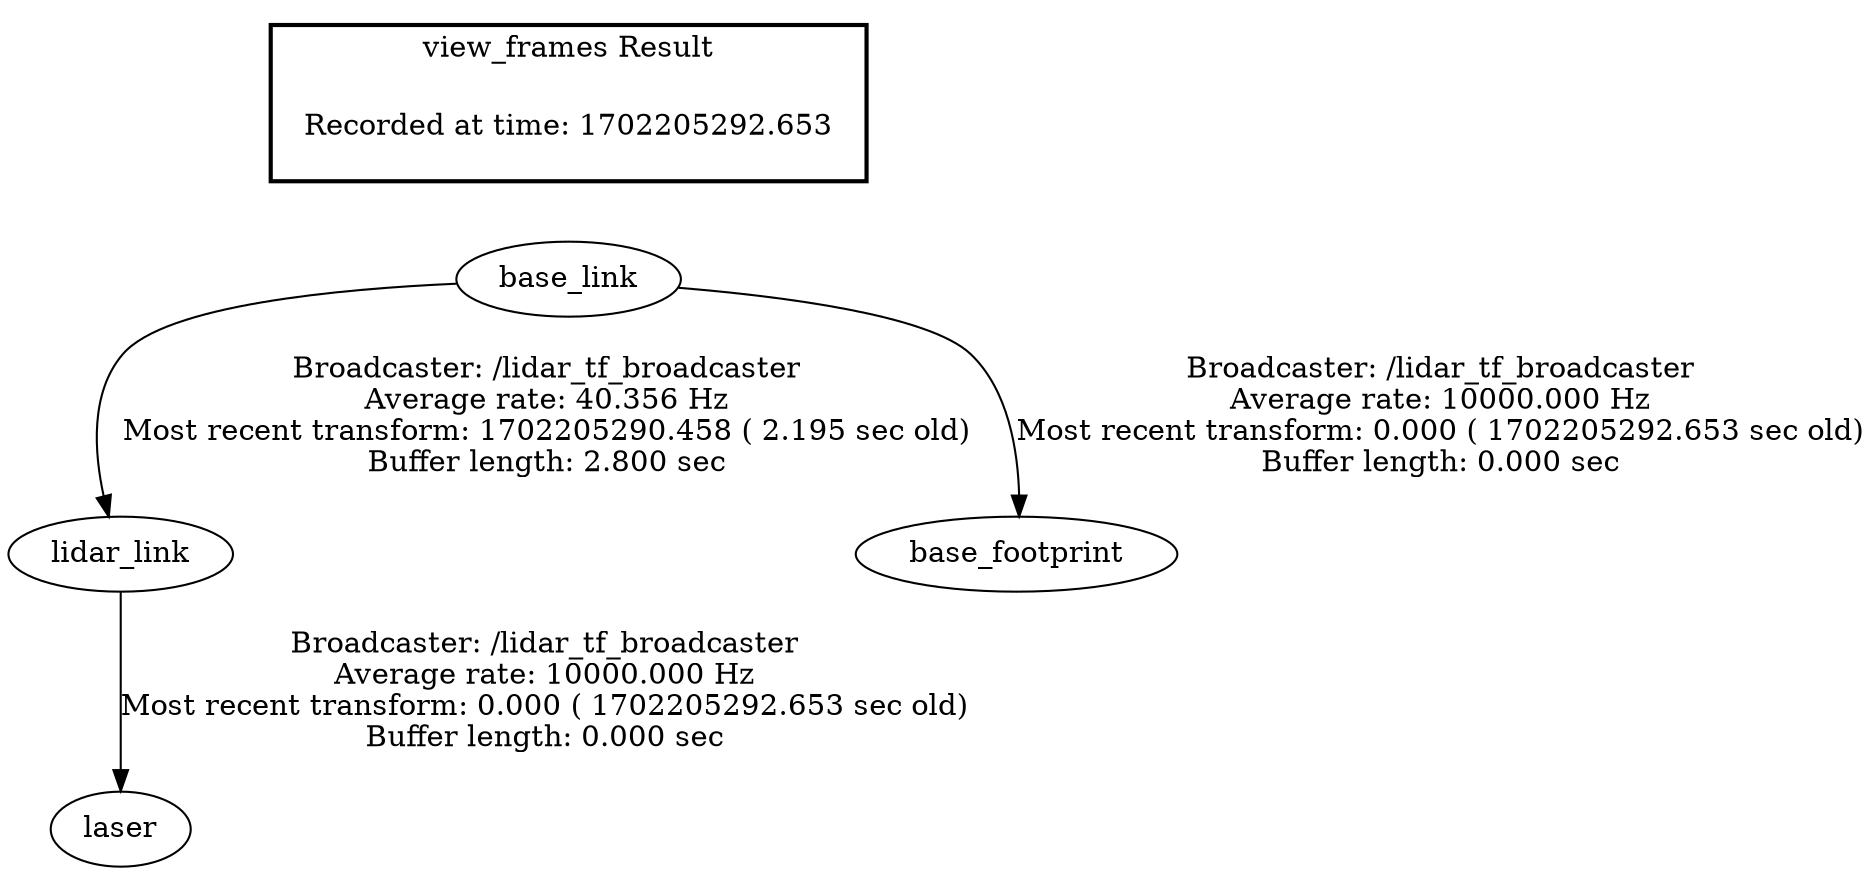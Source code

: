 digraph G {
"base_link" -> "lidar_link"[label="Broadcaster: /lidar_tf_broadcaster\nAverage rate: 40.356 Hz\nMost recent transform: 1702205290.458 ( 2.195 sec old)\nBuffer length: 2.800 sec\n"];
"base_link" -> "base_footprint"[label="Broadcaster: /lidar_tf_broadcaster\nAverage rate: 10000.000 Hz\nMost recent transform: 0.000 ( 1702205292.653 sec old)\nBuffer length: 0.000 sec\n"];
"lidar_link" -> "laser"[label="Broadcaster: /lidar_tf_broadcaster\nAverage rate: 10000.000 Hz\nMost recent transform: 0.000 ( 1702205292.653 sec old)\nBuffer length: 0.000 sec\n"];
edge [style=invis];
 subgraph cluster_legend { style=bold; color=black; label ="view_frames Result";
"Recorded at time: 1702205292.653"[ shape=plaintext ] ;
 }->"base_link";
}